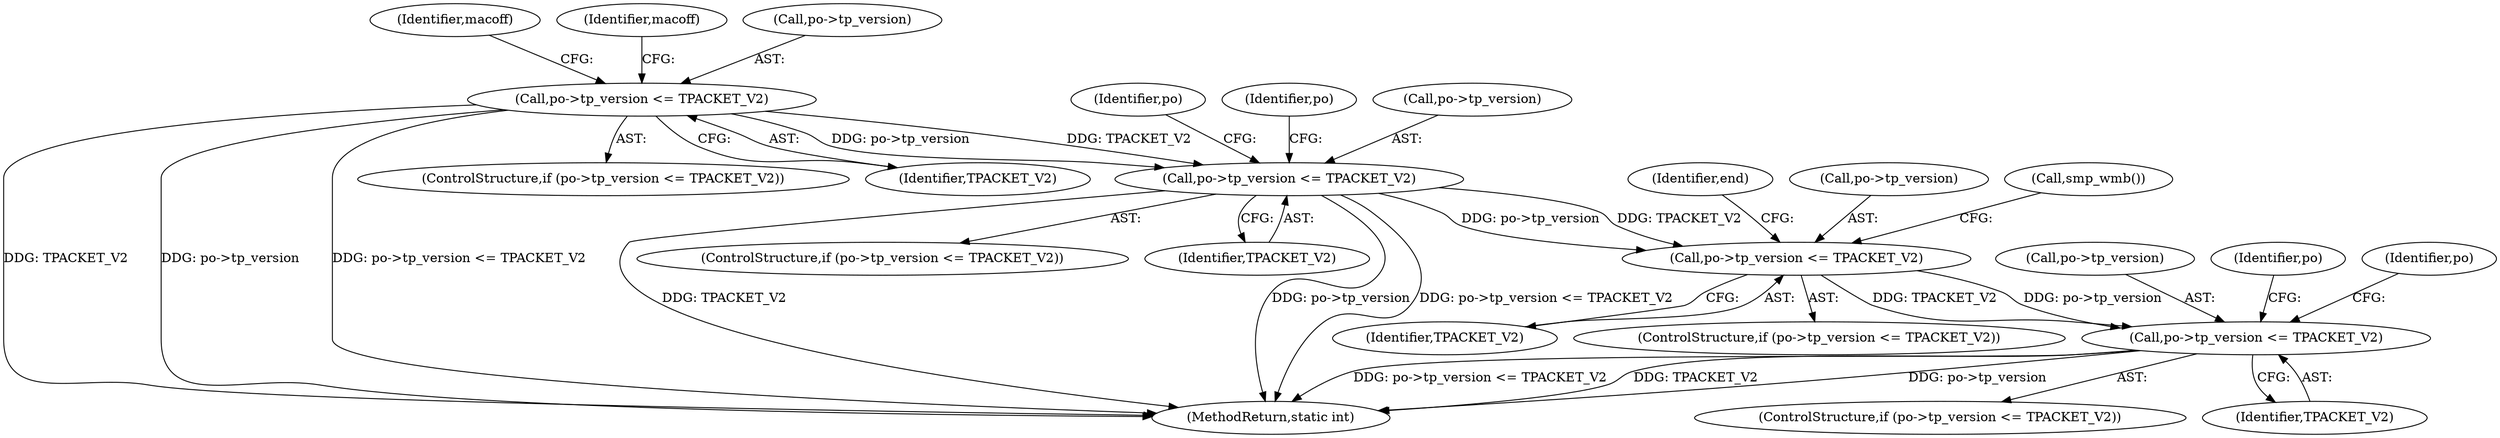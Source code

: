 digraph "0_linux_edbd58be15a957f6a760c4a514cd475217eb97fd@pointer" {
"1000497" [label="(Call,po->tp_version <= TPACKET_V2)"];
"1000335" [label="(Call,po->tp_version <= TPACKET_V2)"];
"1000919" [label="(Call,po->tp_version <= TPACKET_V2)"];
"1000958" [label="(Call,po->tp_version <= TPACKET_V2)"];
"1000923" [label="(Identifier,TPACKET_V2)"];
"1000334" [label="(ControlStructure,if (po->tp_version <= TPACKET_V2))"];
"1000958" [label="(Call,po->tp_version <= TPACKET_V2)"];
"1000959" [label="(Call,po->tp_version)"];
"1000419" [label="(Identifier,macoff)"];
"1000524" [label="(Identifier,po)"];
"1000928" [label="(Identifier,end)"];
"1000497" [label="(Call,po->tp_version <= TPACKET_V2)"];
"1000919" [label="(Call,po->tp_version <= TPACKET_V2)"];
"1000920" [label="(Call,po->tp_version)"];
"1000504" [label="(Identifier,po)"];
"1000918" [label="(ControlStructure,if (po->tp_version <= TPACKET_V2))"];
"1000977" [label="(Identifier,po)"];
"1000335" [label="(Call,po->tp_version <= TPACKET_V2)"];
"1000344" [label="(Identifier,macoff)"];
"1000957" [label="(ControlStructure,if (po->tp_version <= TPACKET_V2))"];
"1000339" [label="(Identifier,TPACKET_V2)"];
"1000965" [label="(Identifier,po)"];
"1000336" [label="(Call,po->tp_version)"];
"1000962" [label="(Identifier,TPACKET_V2)"];
"1000501" [label="(Identifier,TPACKET_V2)"];
"1000956" [label="(Call,smp_wmb())"];
"1000498" [label="(Call,po->tp_version)"];
"1001035" [label="(MethodReturn,static int)"];
"1000496" [label="(ControlStructure,if (po->tp_version <= TPACKET_V2))"];
"1000497" -> "1000496"  [label="AST: "];
"1000497" -> "1000501"  [label="CFG: "];
"1000498" -> "1000497"  [label="AST: "];
"1000501" -> "1000497"  [label="AST: "];
"1000504" -> "1000497"  [label="CFG: "];
"1000524" -> "1000497"  [label="CFG: "];
"1000497" -> "1001035"  [label="DDG: po->tp_version"];
"1000497" -> "1001035"  [label="DDG: po->tp_version <= TPACKET_V2"];
"1000497" -> "1001035"  [label="DDG: TPACKET_V2"];
"1000335" -> "1000497"  [label="DDG: po->tp_version"];
"1000335" -> "1000497"  [label="DDG: TPACKET_V2"];
"1000497" -> "1000919"  [label="DDG: po->tp_version"];
"1000497" -> "1000919"  [label="DDG: TPACKET_V2"];
"1000335" -> "1000334"  [label="AST: "];
"1000335" -> "1000339"  [label="CFG: "];
"1000336" -> "1000335"  [label="AST: "];
"1000339" -> "1000335"  [label="AST: "];
"1000344" -> "1000335"  [label="CFG: "];
"1000419" -> "1000335"  [label="CFG: "];
"1000335" -> "1001035"  [label="DDG: TPACKET_V2"];
"1000335" -> "1001035"  [label="DDG: po->tp_version"];
"1000335" -> "1001035"  [label="DDG: po->tp_version <= TPACKET_V2"];
"1000919" -> "1000918"  [label="AST: "];
"1000919" -> "1000923"  [label="CFG: "];
"1000920" -> "1000919"  [label="AST: "];
"1000923" -> "1000919"  [label="AST: "];
"1000928" -> "1000919"  [label="CFG: "];
"1000956" -> "1000919"  [label="CFG: "];
"1000919" -> "1000958"  [label="DDG: po->tp_version"];
"1000919" -> "1000958"  [label="DDG: TPACKET_V2"];
"1000958" -> "1000957"  [label="AST: "];
"1000958" -> "1000962"  [label="CFG: "];
"1000959" -> "1000958"  [label="AST: "];
"1000962" -> "1000958"  [label="AST: "];
"1000965" -> "1000958"  [label="CFG: "];
"1000977" -> "1000958"  [label="CFG: "];
"1000958" -> "1001035"  [label="DDG: po->tp_version <= TPACKET_V2"];
"1000958" -> "1001035"  [label="DDG: TPACKET_V2"];
"1000958" -> "1001035"  [label="DDG: po->tp_version"];
}
